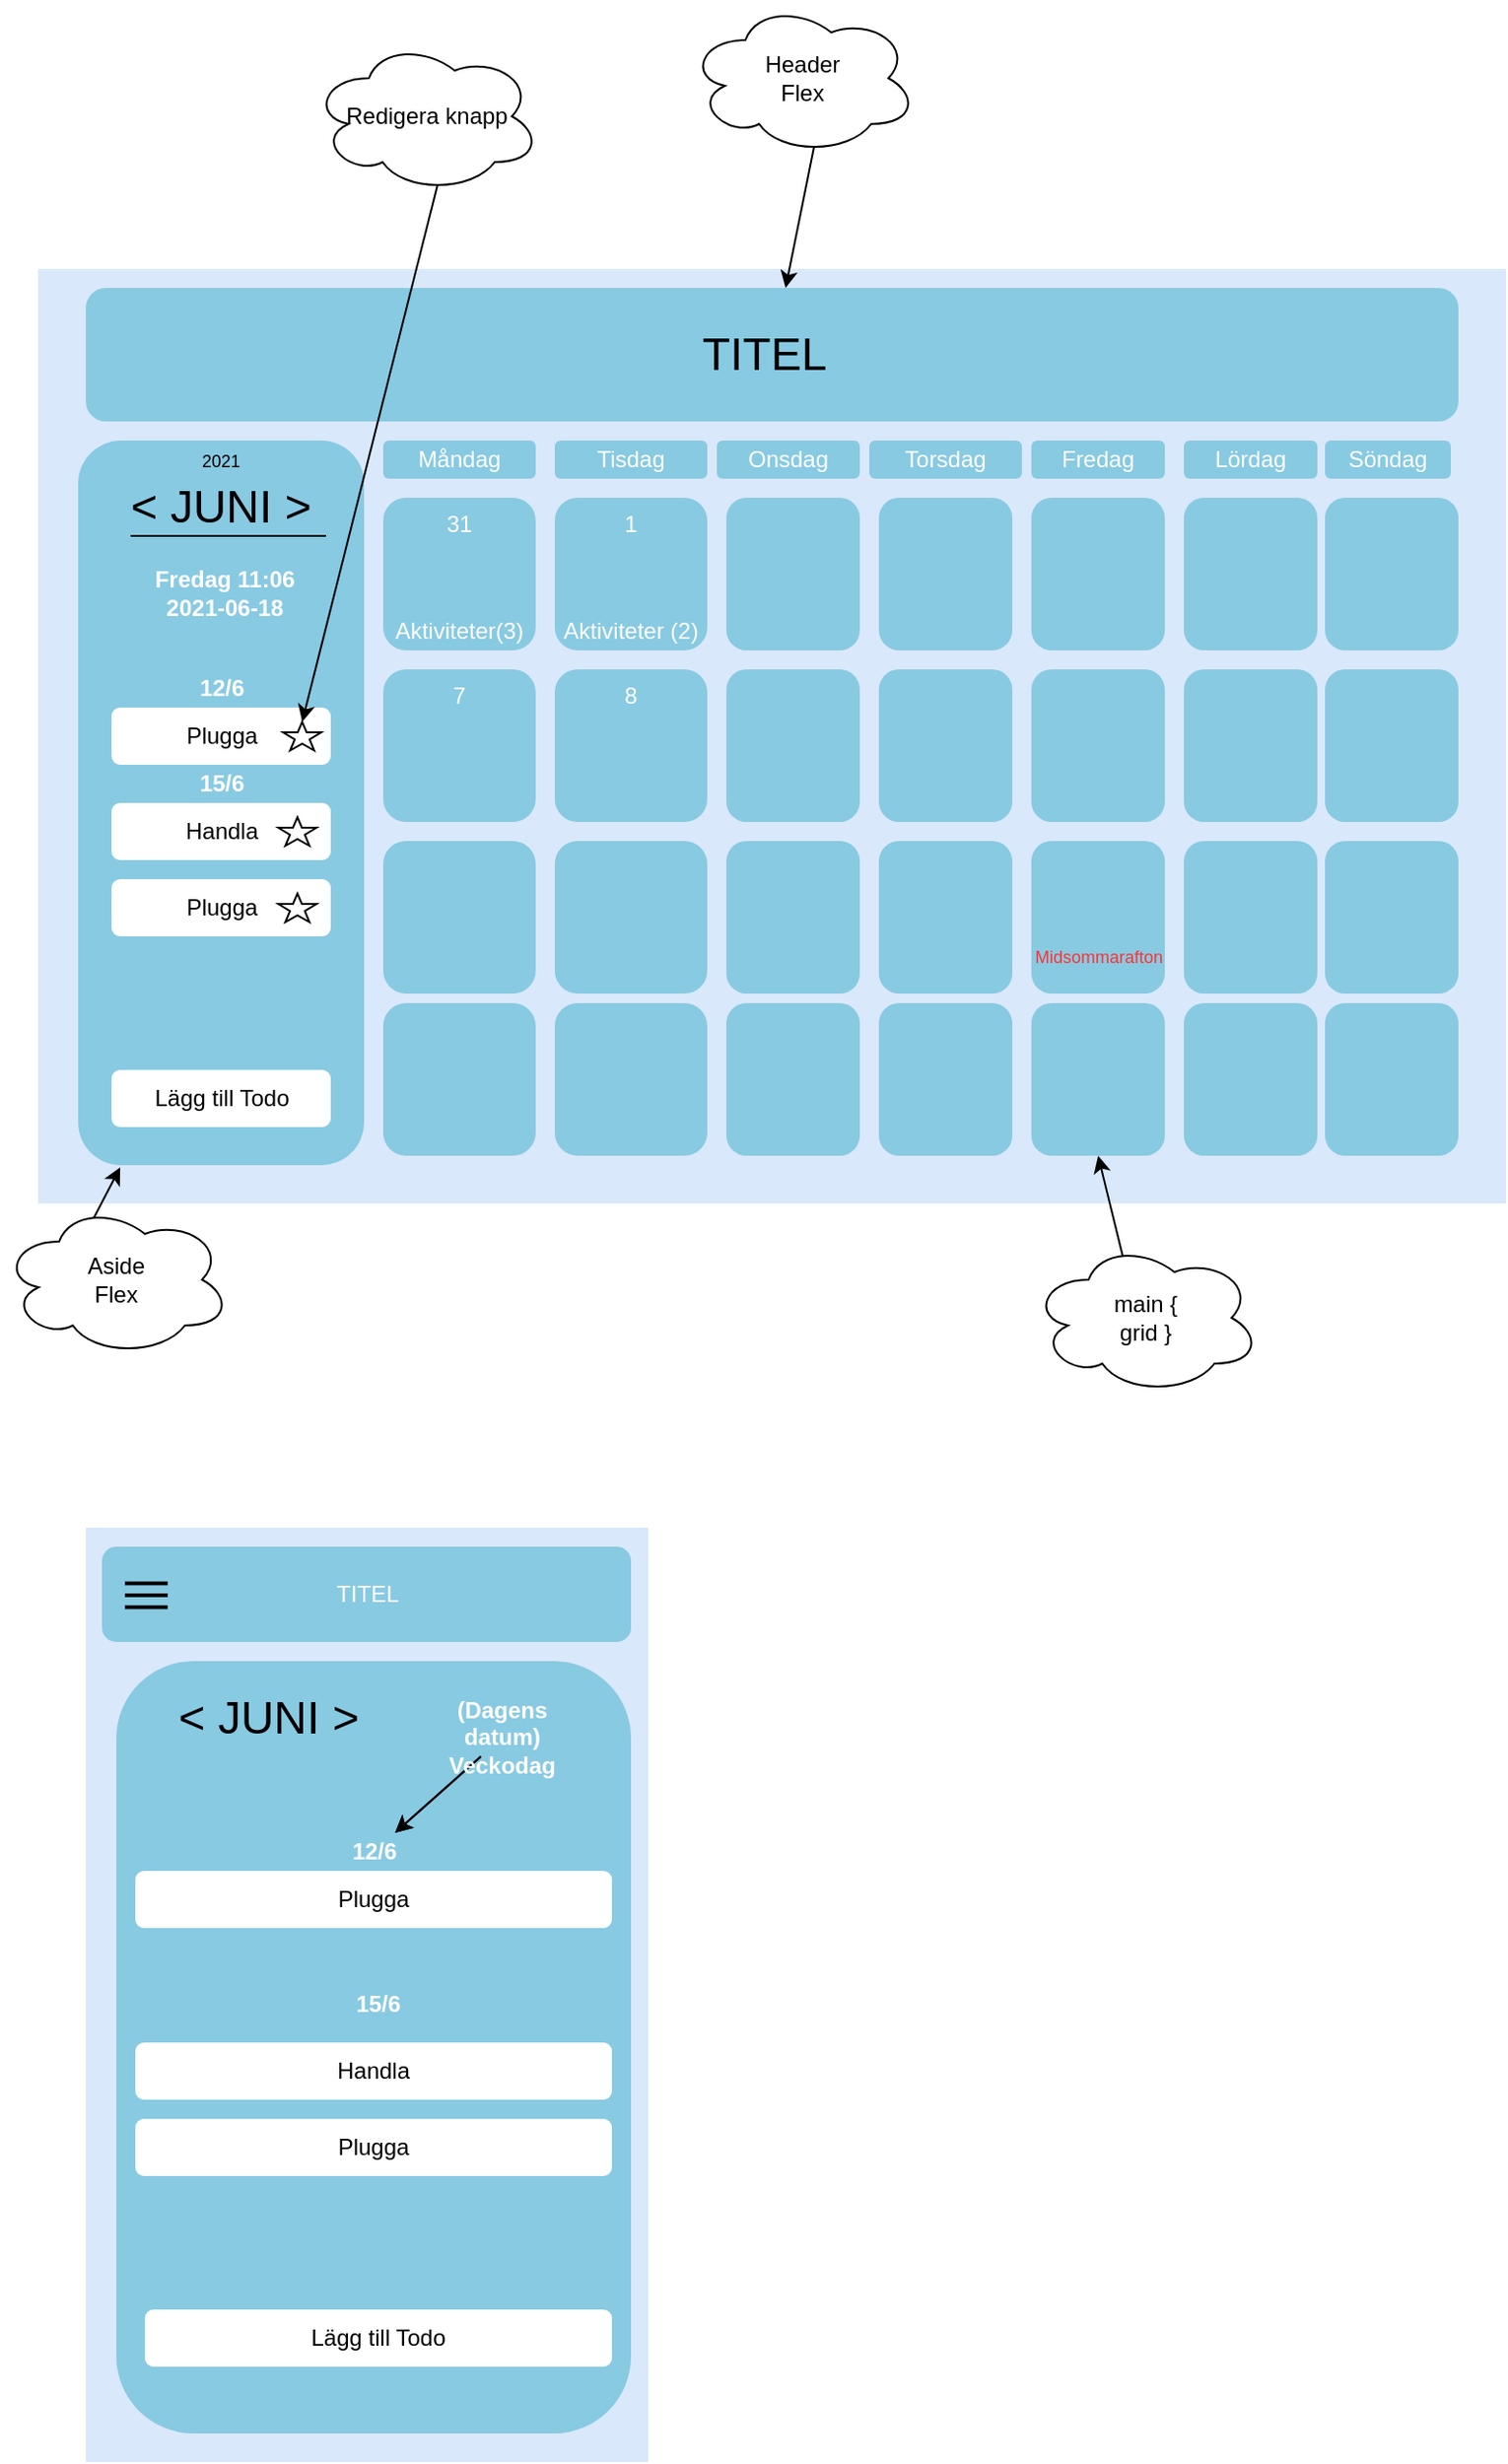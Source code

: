 <mxfile>
    <diagram id="C5RBs43oDa-KdzZeNtuy" name="Page-1">
        <mxGraphModel dx="812" dy="1770" grid="1" gridSize="10" guides="1" tooltips="1" connect="1" arrows="1" fold="1" page="1" pageScale="1" pageWidth="827" pageHeight="1169" math="0" shadow="0">
            <root>
                <mxCell id="WIyWlLk6GJQsqaUBKTNV-0"/>
                <mxCell id="WIyWlLk6GJQsqaUBKTNV-1" parent="WIyWlLk6GJQsqaUBKTNV-0"/>
                <mxCell id="9eyyFGWj-U-fY-RkSpsM-0" value="" style="rounded=0;whiteSpace=wrap;html=1;fillColor=#dae8fc;strokeColor=none;" parent="WIyWlLk6GJQsqaUBKTNV-1" vertex="1">
                    <mxGeometry x="29" y="120" width="770" height="490" as="geometry"/>
                </mxCell>
                <mxCell id="9eyyFGWj-U-fY-RkSpsM-2" value="" style="rounded=1;whiteSpace=wrap;html=1;fontColor=#ffffff;strokeColor=none;fillColor=#88CAE2;" parent="WIyWlLk6GJQsqaUBKTNV-1" vertex="1">
                    <mxGeometry x="54" y="130" width="720" height="70" as="geometry"/>
                </mxCell>
                <mxCell id="9eyyFGWj-U-fY-RkSpsM-3" value="" style="rounded=1;whiteSpace=wrap;html=1;fillColor=#88CAE2;strokeColor=none;" parent="WIyWlLk6GJQsqaUBKTNV-1" vertex="1">
                    <mxGeometry x="50" y="210" width="150" height="380" as="geometry"/>
                </mxCell>
                <mxCell id="9eyyFGWj-U-fY-RkSpsM-7" style="rounded=0;orthogonalLoop=1;jettySize=auto;html=1;exitX=0.4;exitY=0.1;exitDx=0;exitDy=0;exitPerimeter=0;entryX=0.147;entryY=1.003;entryDx=0;entryDy=0;entryPerimeter=0;" parent="WIyWlLk6GJQsqaUBKTNV-1" source="9eyyFGWj-U-fY-RkSpsM-5" target="9eyyFGWj-U-fY-RkSpsM-3" edge="1">
                    <mxGeometry relative="1" as="geometry"/>
                </mxCell>
                <mxCell id="9eyyFGWj-U-fY-RkSpsM-5" value="Aside&lt;br&gt;Flex" style="ellipse;shape=cloud;whiteSpace=wrap;html=1;" parent="WIyWlLk6GJQsqaUBKTNV-1" vertex="1">
                    <mxGeometry x="10" y="610" width="120" height="80" as="geometry"/>
                </mxCell>
                <mxCell id="9eyyFGWj-U-fY-RkSpsM-9" style="edgeStyle=none;rounded=0;orthogonalLoop=1;jettySize=auto;html=1;exitX=0.55;exitY=0.95;exitDx=0;exitDy=0;exitPerimeter=0;" parent="WIyWlLk6GJQsqaUBKTNV-1" source="9eyyFGWj-U-fY-RkSpsM-8" target="9eyyFGWj-U-fY-RkSpsM-2" edge="1">
                    <mxGeometry relative="1" as="geometry"/>
                </mxCell>
                <mxCell id="9eyyFGWj-U-fY-RkSpsM-8" value="Header&lt;br&gt;Flex" style="ellipse;shape=cloud;whiteSpace=wrap;html=1;fillColor=none;" parent="WIyWlLk6GJQsqaUBKTNV-1" vertex="1">
                    <mxGeometry x="370" y="-20" width="120" height="80" as="geometry"/>
                </mxCell>
                <mxCell id="9eyyFGWj-U-fY-RkSpsM-11" value="31" style="rounded=1;whiteSpace=wrap;html=1;fontColor=#ffffff;strokeColor=none;fillColor=#88CAE2;verticalAlign=top;" parent="WIyWlLk6GJQsqaUBKTNV-1" vertex="1">
                    <mxGeometry x="210" y="240" width="80" height="80" as="geometry"/>
                </mxCell>
                <mxCell id="9eyyFGWj-U-fY-RkSpsM-12" value="" style="rounded=1;whiteSpace=wrap;html=1;fontColor=#ffffff;strokeColor=none;fillColor=#88CAE2;" parent="WIyWlLk6GJQsqaUBKTNV-1" vertex="1">
                    <mxGeometry x="630" y="240" width="70" height="80" as="geometry"/>
                </mxCell>
                <mxCell id="9eyyFGWj-U-fY-RkSpsM-15" value="1" style="rounded=1;whiteSpace=wrap;html=1;fontColor=#ffffff;strokeColor=none;fillColor=#88CAE2;verticalAlign=top;" parent="WIyWlLk6GJQsqaUBKTNV-1" vertex="1">
                    <mxGeometry x="300" y="240" width="80" height="80" as="geometry"/>
                </mxCell>
                <mxCell id="9eyyFGWj-U-fY-RkSpsM-16" value="" style="rounded=1;whiteSpace=wrap;html=1;fontColor=#ffffff;strokeColor=none;fillColor=#88CAE2;" parent="WIyWlLk6GJQsqaUBKTNV-1" vertex="1">
                    <mxGeometry x="390" y="240" width="70" height="80" as="geometry"/>
                </mxCell>
                <mxCell id="9eyyFGWj-U-fY-RkSpsM-17" value="" style="rounded=1;whiteSpace=wrap;html=1;fontColor=#ffffff;strokeColor=none;fillColor=#88CAE2;" parent="WIyWlLk6GJQsqaUBKTNV-1" vertex="1">
                    <mxGeometry x="470" y="240" width="70" height="80" as="geometry"/>
                </mxCell>
                <mxCell id="9eyyFGWj-U-fY-RkSpsM-18" value="" style="rounded=1;whiteSpace=wrap;html=1;fontColor=#ffffff;strokeColor=none;fillColor=#88CAE2;" parent="WIyWlLk6GJQsqaUBKTNV-1" vertex="1">
                    <mxGeometry x="550" y="240" width="70" height="80" as="geometry"/>
                </mxCell>
                <mxCell id="9eyyFGWj-U-fY-RkSpsM-19" value="" style="rounded=1;whiteSpace=wrap;html=1;fontColor=#ffffff;strokeColor=none;fillColor=#88CAE2;" parent="WIyWlLk6GJQsqaUBKTNV-1" vertex="1">
                    <mxGeometry x="704" y="240" width="70" height="80" as="geometry"/>
                </mxCell>
                <mxCell id="Sfn1u4WLwsIGttq_CAU1-0" value="7" style="rounded=1;whiteSpace=wrap;html=1;fontColor=#ffffff;strokeColor=none;fillColor=#88CAE2;verticalAlign=top;" parent="WIyWlLk6GJQsqaUBKTNV-1" vertex="1">
                    <mxGeometry x="210" y="330" width="80" height="80" as="geometry"/>
                </mxCell>
                <mxCell id="Sfn1u4WLwsIGttq_CAU1-1" value="" style="rounded=1;whiteSpace=wrap;html=1;fontColor=#ffffff;strokeColor=none;fillColor=#88CAE2;" parent="WIyWlLk6GJQsqaUBKTNV-1" vertex="1">
                    <mxGeometry x="630" y="330" width="70" height="80" as="geometry"/>
                </mxCell>
                <mxCell id="Sfn1u4WLwsIGttq_CAU1-2" value="8" style="rounded=1;whiteSpace=wrap;html=1;fontColor=#ffffff;strokeColor=none;fillColor=#88CAE2;verticalAlign=top;" parent="WIyWlLk6GJQsqaUBKTNV-1" vertex="1">
                    <mxGeometry x="300" y="330" width="80" height="80" as="geometry"/>
                </mxCell>
                <mxCell id="Sfn1u4WLwsIGttq_CAU1-3" value="" style="rounded=1;whiteSpace=wrap;html=1;fontColor=#ffffff;strokeColor=none;fillColor=#88CAE2;" parent="WIyWlLk6GJQsqaUBKTNV-1" vertex="1">
                    <mxGeometry x="390" y="330" width="70" height="80" as="geometry"/>
                </mxCell>
                <mxCell id="Sfn1u4WLwsIGttq_CAU1-4" value="" style="rounded=1;whiteSpace=wrap;html=1;fontColor=#ffffff;strokeColor=none;fillColor=#88CAE2;" parent="WIyWlLk6GJQsqaUBKTNV-1" vertex="1">
                    <mxGeometry x="470" y="330" width="70" height="80" as="geometry"/>
                </mxCell>
                <mxCell id="Sfn1u4WLwsIGttq_CAU1-5" value="" style="rounded=1;whiteSpace=wrap;html=1;fontColor=#ffffff;strokeColor=none;fillColor=#88CAE2;" parent="WIyWlLk6GJQsqaUBKTNV-1" vertex="1">
                    <mxGeometry x="550" y="330" width="70" height="80" as="geometry"/>
                </mxCell>
                <mxCell id="Sfn1u4WLwsIGttq_CAU1-6" value="" style="rounded=1;whiteSpace=wrap;html=1;fontColor=#ffffff;strokeColor=none;fillColor=#88CAE2;" parent="WIyWlLk6GJQsqaUBKTNV-1" vertex="1">
                    <mxGeometry x="704" y="330" width="70" height="80" as="geometry"/>
                </mxCell>
                <mxCell id="Sfn1u4WLwsIGttq_CAU1-7" value="" style="rounded=1;whiteSpace=wrap;html=1;fontColor=#ffffff;strokeColor=none;fillColor=#88CAE2;" parent="WIyWlLk6GJQsqaUBKTNV-1" vertex="1">
                    <mxGeometry x="210" y="420" width="80" height="80" as="geometry"/>
                </mxCell>
                <mxCell id="Sfn1u4WLwsIGttq_CAU1-8" value="" style="rounded=1;whiteSpace=wrap;html=1;fontColor=#ffffff;strokeColor=none;fillColor=#88CAE2;" parent="WIyWlLk6GJQsqaUBKTNV-1" vertex="1">
                    <mxGeometry x="630" y="420" width="70" height="80" as="geometry"/>
                </mxCell>
                <mxCell id="Sfn1u4WLwsIGttq_CAU1-9" value="" style="rounded=1;whiteSpace=wrap;html=1;fontColor=#ffffff;strokeColor=none;fillColor=#88CAE2;" parent="WIyWlLk6GJQsqaUBKTNV-1" vertex="1">
                    <mxGeometry x="300" y="420" width="80" height="80" as="geometry"/>
                </mxCell>
                <mxCell id="Sfn1u4WLwsIGttq_CAU1-10" value="" style="rounded=1;whiteSpace=wrap;html=1;fontColor=#ffffff;strokeColor=none;fillColor=#88CAE2;" parent="WIyWlLk6GJQsqaUBKTNV-1" vertex="1">
                    <mxGeometry x="390" y="420" width="70" height="80" as="geometry"/>
                </mxCell>
                <mxCell id="Sfn1u4WLwsIGttq_CAU1-11" value="" style="rounded=1;whiteSpace=wrap;html=1;fontColor=#ffffff;strokeColor=none;fillColor=#88CAE2;" parent="WIyWlLk6GJQsqaUBKTNV-1" vertex="1">
                    <mxGeometry x="470" y="420" width="70" height="80" as="geometry"/>
                </mxCell>
                <mxCell id="Sfn1u4WLwsIGttq_CAU1-12" value="" style="rounded=1;whiteSpace=wrap;html=1;fontColor=#ffffff;strokeColor=none;fillColor=#88CAE2;" parent="WIyWlLk6GJQsqaUBKTNV-1" vertex="1">
                    <mxGeometry x="550" y="420" width="70" height="80" as="geometry"/>
                </mxCell>
                <mxCell id="Sfn1u4WLwsIGttq_CAU1-13" value="" style="rounded=1;whiteSpace=wrap;html=1;fontColor=#ffffff;strokeColor=none;fillColor=#88CAE2;" parent="WIyWlLk6GJQsqaUBKTNV-1" vertex="1">
                    <mxGeometry x="704" y="420" width="70" height="80" as="geometry"/>
                </mxCell>
                <mxCell id="Sfn1u4WLwsIGttq_CAU1-14" value="" style="rounded=1;whiteSpace=wrap;html=1;fontColor=#ffffff;strokeColor=none;fillColor=#88CAE2;" parent="WIyWlLk6GJQsqaUBKTNV-1" vertex="1">
                    <mxGeometry x="210" y="505" width="80" height="80" as="geometry"/>
                </mxCell>
                <mxCell id="Sfn1u4WLwsIGttq_CAU1-15" value="" style="rounded=1;whiteSpace=wrap;html=1;fontColor=#ffffff;strokeColor=none;fillColor=#88CAE2;" parent="WIyWlLk6GJQsqaUBKTNV-1" vertex="1">
                    <mxGeometry x="630" y="505" width="70" height="80" as="geometry"/>
                </mxCell>
                <mxCell id="Sfn1u4WLwsIGttq_CAU1-16" value="" style="rounded=1;whiteSpace=wrap;html=1;fontColor=#ffffff;strokeColor=none;fillColor=#88CAE2;" parent="WIyWlLk6GJQsqaUBKTNV-1" vertex="1">
                    <mxGeometry x="300" y="505" width="80" height="80" as="geometry"/>
                </mxCell>
                <mxCell id="Sfn1u4WLwsIGttq_CAU1-17" value="" style="rounded=1;whiteSpace=wrap;html=1;fontColor=#ffffff;strokeColor=none;fillColor=#88CAE2;" parent="WIyWlLk6GJQsqaUBKTNV-1" vertex="1">
                    <mxGeometry x="390" y="505" width="70" height="80" as="geometry"/>
                </mxCell>
                <mxCell id="Sfn1u4WLwsIGttq_CAU1-18" value="" style="rounded=1;whiteSpace=wrap;html=1;fontColor=#ffffff;strokeColor=none;fillColor=#88CAE2;" parent="WIyWlLk6GJQsqaUBKTNV-1" vertex="1">
                    <mxGeometry x="470" y="505" width="70" height="80" as="geometry"/>
                </mxCell>
                <mxCell id="Sfn1u4WLwsIGttq_CAU1-19" value="" style="rounded=1;whiteSpace=wrap;html=1;fontColor=#ffffff;strokeColor=none;fillColor=#88CAE2;" parent="WIyWlLk6GJQsqaUBKTNV-1" vertex="1">
                    <mxGeometry x="550" y="505" width="70" height="80" as="geometry"/>
                </mxCell>
                <mxCell id="Sfn1u4WLwsIGttq_CAU1-20" value="" style="rounded=1;whiteSpace=wrap;html=1;fontColor=#ffffff;strokeColor=none;fillColor=#88CAE2;" parent="WIyWlLk6GJQsqaUBKTNV-1" vertex="1">
                    <mxGeometry x="704" y="505" width="70" height="80" as="geometry"/>
                </mxCell>
                <mxCell id="9eyyFGWj-U-fY-RkSpsM-23" style="edgeStyle=none;rounded=0;orthogonalLoop=1;jettySize=auto;html=1;exitX=0.4;exitY=0.1;exitDx=0;exitDy=0;exitPerimeter=0;entryX=0.5;entryY=1;entryDx=0;entryDy=0;" parent="WIyWlLk6GJQsqaUBKTNV-1" source="9eyyFGWj-U-fY-RkSpsM-22" target="Sfn1u4WLwsIGttq_CAU1-19" edge="1">
                    <mxGeometry relative="1" as="geometry"/>
                </mxCell>
                <mxCell id="9eyyFGWj-U-fY-RkSpsM-22" value="main { &lt;br&gt;grid }" style="ellipse;shape=cloud;whiteSpace=wrap;html=1;fillColor=none;" parent="WIyWlLk6GJQsqaUBKTNV-1" vertex="1">
                    <mxGeometry x="550" y="630" width="120" height="80" as="geometry"/>
                </mxCell>
                <mxCell id="9eyyFGWj-U-fY-RkSpsM-25" value="Tisdag" style="rounded=1;whiteSpace=wrap;html=1;fontColor=#ffffff;strokeColor=none;fillColor=#88CAE2;" parent="WIyWlLk6GJQsqaUBKTNV-1" vertex="1">
                    <mxGeometry x="300" y="210" width="80" height="20" as="geometry"/>
                </mxCell>
                <mxCell id="9eyyFGWj-U-fY-RkSpsM-29" value="Måndag" style="rounded=1;whiteSpace=wrap;html=1;fontColor=#ffffff;strokeColor=none;fillColor=#88CAE2;" parent="WIyWlLk6GJQsqaUBKTNV-1" vertex="1">
                    <mxGeometry x="210" y="210" width="80" height="20" as="geometry"/>
                </mxCell>
                <mxCell id="9eyyFGWj-U-fY-RkSpsM-30" value="Fredag" style="rounded=1;whiteSpace=wrap;html=1;fontColor=#ffffff;strokeColor=none;fillColor=#88CAE2;" parent="WIyWlLk6GJQsqaUBKTNV-1" vertex="1">
                    <mxGeometry x="550" y="210" width="70" height="20" as="geometry"/>
                </mxCell>
                <mxCell id="9eyyFGWj-U-fY-RkSpsM-31" value="Torsdag" style="rounded=1;whiteSpace=wrap;html=1;fontColor=#ffffff;strokeColor=none;fillColor=#88CAE2;" parent="WIyWlLk6GJQsqaUBKTNV-1" vertex="1">
                    <mxGeometry x="465" y="210" width="80" height="20" as="geometry"/>
                </mxCell>
                <mxCell id="9eyyFGWj-U-fY-RkSpsM-32" value="Onsdag" style="rounded=1;whiteSpace=wrap;html=1;fontColor=#ffffff;strokeColor=none;fillColor=#88CAE2;" parent="WIyWlLk6GJQsqaUBKTNV-1" vertex="1">
                    <mxGeometry x="385" y="210" width="75" height="20" as="geometry"/>
                </mxCell>
                <mxCell id="9eyyFGWj-U-fY-RkSpsM-33" value="Söndag" style="rounded=1;whiteSpace=wrap;html=1;fontColor=#ffffff;strokeColor=none;fillColor=#88CAE2;" parent="WIyWlLk6GJQsqaUBKTNV-1" vertex="1">
                    <mxGeometry x="704" y="210" width="66" height="20" as="geometry"/>
                </mxCell>
                <mxCell id="9eyyFGWj-U-fY-RkSpsM-34" value="Lördag" style="rounded=1;whiteSpace=wrap;html=1;fontColor=#ffffff;strokeColor=none;fillColor=#88CAE2;" parent="WIyWlLk6GJQsqaUBKTNV-1" vertex="1">
                    <mxGeometry x="630" y="210" width="70" height="20" as="geometry"/>
                </mxCell>
                <mxCell id="9eyyFGWj-U-fY-RkSpsM-35" value="&lt;font color=&quot;#ffffff&quot;&gt;&lt;b&gt;Fredag 11:06&lt;br&gt;2021-06-18&lt;br&gt;&lt;/b&gt;&lt;/font&gt;" style="text;html=1;align=center;verticalAlign=middle;whiteSpace=wrap;rounded=0;" parent="WIyWlLk6GJQsqaUBKTNV-1" vertex="1">
                    <mxGeometry x="77.5" y="260" width="97.5" height="60" as="geometry"/>
                </mxCell>
                <mxCell id="9eyyFGWj-U-fY-RkSpsM-36" value="Plugga" style="rounded=1;whiteSpace=wrap;html=1;strokeColor=none;" parent="WIyWlLk6GJQsqaUBKTNV-1" vertex="1">
                    <mxGeometry x="67.5" y="350" width="115" height="30" as="geometry"/>
                </mxCell>
                <mxCell id="9eyyFGWj-U-fY-RkSpsM-37" value="Handla" style="rounded=1;whiteSpace=wrap;html=1;strokeColor=none;" parent="WIyWlLk6GJQsqaUBKTNV-1" vertex="1">
                    <mxGeometry x="67.5" y="400" width="115" height="30" as="geometry"/>
                </mxCell>
                <mxCell id="9eyyFGWj-U-fY-RkSpsM-38" value="Plugga" style="rounded=1;whiteSpace=wrap;html=1;strokeColor=none;" parent="WIyWlLk6GJQsqaUBKTNV-1" vertex="1">
                    <mxGeometry x="67.5" y="440" width="115" height="30" as="geometry"/>
                </mxCell>
                <mxCell id="9eyyFGWj-U-fY-RkSpsM-40" value="Lägg till Todo" style="rounded=1;whiteSpace=wrap;html=1;strokeColor=none;" parent="WIyWlLk6GJQsqaUBKTNV-1" vertex="1">
                    <mxGeometry x="67.5" y="540" width="115" height="30" as="geometry"/>
                </mxCell>
                <mxCell id="9eyyFGWj-U-fY-RkSpsM-42" value="&lt;font color=&quot;#ffffff&quot;&gt;&lt;b&gt;15/6&lt;/b&gt;&lt;/font&gt;" style="text;html=1;align=center;verticalAlign=middle;whiteSpace=wrap;rounded=0;" parent="WIyWlLk6GJQsqaUBKTNV-1" vertex="1">
                    <mxGeometry x="92.5" y="380" width="65" height="20" as="geometry"/>
                </mxCell>
                <mxCell id="9eyyFGWj-U-fY-RkSpsM-45" value="" style="verticalLabelPosition=bottom;verticalAlign=top;html=1;shape=mxgraph.basic.star;fillColor=none;" parent="WIyWlLk6GJQsqaUBKTNV-1" vertex="1">
                    <mxGeometry x="155" y="447.5" width="20" height="15" as="geometry"/>
                </mxCell>
                <mxCell id="9eyyFGWj-U-fY-RkSpsM-46" value="" style="verticalLabelPosition=bottom;verticalAlign=top;html=1;shape=mxgraph.basic.star;fillColor=none;" parent="WIyWlLk6GJQsqaUBKTNV-1" vertex="1">
                    <mxGeometry x="155" y="407.5" width="20" height="15" as="geometry"/>
                </mxCell>
                <mxCell id="9eyyFGWj-U-fY-RkSpsM-47" value="" style="verticalLabelPosition=bottom;verticalAlign=top;html=1;shape=mxgraph.basic.star;fillColor=none;" parent="WIyWlLk6GJQsqaUBKTNV-1" vertex="1">
                    <mxGeometry x="157.5" y="357.5" width="20" height="15" as="geometry"/>
                </mxCell>
                <mxCell id="9eyyFGWj-U-fY-RkSpsM-49" style="edgeStyle=none;rounded=0;orthogonalLoop=1;jettySize=auto;html=1;exitX=0.55;exitY=0.95;exitDx=0;exitDy=0;exitPerimeter=0;entryX=0.5;entryY=0;entryDx=0;entryDy=0;entryPerimeter=0;" parent="WIyWlLk6GJQsqaUBKTNV-1" source="9eyyFGWj-U-fY-RkSpsM-48" target="9eyyFGWj-U-fY-RkSpsM-47" edge="1">
                    <mxGeometry relative="1" as="geometry"/>
                </mxCell>
                <mxCell id="9eyyFGWj-U-fY-RkSpsM-48" value="Redigera knapp" style="ellipse;shape=cloud;whiteSpace=wrap;html=1;fillColor=none;" parent="WIyWlLk6GJQsqaUBKTNV-1" vertex="1">
                    <mxGeometry x="172.5" width="120" height="80" as="geometry"/>
                </mxCell>
                <mxCell id="Sfn1u4WLwsIGttq_CAU1-23" value="&lt;font color=&quot;#ffffff&quot;&gt;Aktiviteter(3)&lt;/font&gt;" style="text;html=1;align=center;verticalAlign=middle;whiteSpace=wrap;rounded=0;" parent="WIyWlLk6GJQsqaUBKTNV-1" vertex="1">
                    <mxGeometry x="230" y="300" width="40" height="20" as="geometry"/>
                </mxCell>
                <mxCell id="9eyyFGWj-U-fY-RkSpsM-50" value="&lt;font color=&quot;#ffffff&quot;&gt;Aktiviteter (2)&lt;/font&gt;" style="text;html=1;strokeColor=none;fillColor=none;align=center;verticalAlign=middle;whiteSpace=wrap;rounded=0;" parent="WIyWlLk6GJQsqaUBKTNV-1" vertex="1">
                    <mxGeometry x="295" y="300" width="90" height="20" as="geometry"/>
                </mxCell>
                <mxCell id="Sfn1u4WLwsIGttq_CAU1-24" value="&lt;font style=&quot;font-size: 9px&quot;&gt;2021&lt;/font&gt;&lt;br&gt;&amp;lt; JUNI &amp;gt;" style="text;html=1;strokeColor=none;fillColor=none;align=center;verticalAlign=middle;whiteSpace=wrap;rounded=0;fontSize=24;" parent="WIyWlLk6GJQsqaUBKTNV-1" vertex="1">
                    <mxGeometry x="75" y="200" width="100" height="60" as="geometry"/>
                </mxCell>
                <mxCell id="Sfn1u4WLwsIGttq_CAU1-25" value="" style="rounded=0;whiteSpace=wrap;html=1;fillColor=#dae8fc;strokeColor=none;" parent="WIyWlLk6GJQsqaUBKTNV-1" vertex="1">
                    <mxGeometry x="54" y="780" width="295" height="490" as="geometry"/>
                </mxCell>
                <mxCell id="9eyyFGWj-U-fY-RkSpsM-60" value="TITEL" style="text;html=1;strokeColor=none;fillColor=none;align=center;verticalAlign=middle;whiteSpace=wrap;rounded=0;fontSize=24;" parent="WIyWlLk6GJQsqaUBKTNV-1" vertex="1">
                    <mxGeometry x="360" y="135" width="100" height="60" as="geometry"/>
                </mxCell>
                <mxCell id="Sfn1u4WLwsIGttq_CAU1-28" value="TITEL" style="rounded=1;whiteSpace=wrap;html=1;fontColor=#ffffff;strokeColor=none;fillColor=#88CAE2;" parent="WIyWlLk6GJQsqaUBKTNV-1" vertex="1">
                    <mxGeometry x="62.5" y="790" width="277.5" height="50" as="geometry"/>
                </mxCell>
                <mxCell id="Sfn1u4WLwsIGttq_CAU1-30" value="|||" style="text;html=1;strokeColor=none;fillColor=none;align=center;verticalAlign=middle;whiteSpace=wrap;rounded=0;fontSize=24;rotation=90;" parent="WIyWlLk6GJQsqaUBKTNV-1" vertex="1">
                    <mxGeometry x="67.5" y="805" width="40" height="20" as="geometry"/>
                </mxCell>
                <mxCell id="9eyyFGWj-U-fY-RkSpsM-61" value="&lt;font color=&quot;#ffffff&quot;&gt;&lt;b&gt;12/6&lt;/b&gt;&lt;/font&gt;" style="text;html=1;align=center;verticalAlign=middle;whiteSpace=wrap;rounded=0;" parent="WIyWlLk6GJQsqaUBKTNV-1" vertex="1">
                    <mxGeometry x="92.5" y="330" width="65" height="20" as="geometry"/>
                </mxCell>
                <mxCell id="9eyyFGWj-U-fY-RkSpsM-62" value="&lt;font color=&quot;#ff3333&quot; style=&quot;font-size: 9px&quot;&gt;Midsommarafton&lt;/font&gt;" style="text;html=1;strokeColor=none;fillColor=none;align=center;verticalAlign=middle;whiteSpace=wrap;rounded=0;" parent="WIyWlLk6GJQsqaUBKTNV-1" vertex="1">
                    <mxGeometry x="567.5" y="470" width="35" height="20" as="geometry"/>
                </mxCell>
                <mxCell id="9eyyFGWj-U-fY-RkSpsM-70" value="" style="rounded=1;whiteSpace=wrap;html=1;fillColor=#88CAE2;strokeColor=none;" parent="WIyWlLk6GJQsqaUBKTNV-1" vertex="1">
                    <mxGeometry x="70" y="850" width="270" height="405" as="geometry"/>
                </mxCell>
                <mxCell id="9eyyFGWj-U-fY-RkSpsM-66" value="Plugga" style="rounded=1;whiteSpace=wrap;html=1;strokeColor=none;" parent="WIyWlLk6GJQsqaUBKTNV-1" vertex="1">
                    <mxGeometry x="80" y="960" width="250" height="30" as="geometry"/>
                </mxCell>
                <mxCell id="9eyyFGWj-U-fY-RkSpsM-68" value="&lt;font color=&quot;#ffffff&quot;&gt;&lt;b&gt;12/6&lt;/b&gt;&lt;/font&gt;" style="text;html=1;align=center;verticalAlign=middle;whiteSpace=wrap;rounded=0;" parent="WIyWlLk6GJQsqaUBKTNV-1" vertex="1">
                    <mxGeometry x="172.5" y="940" width="65" height="20" as="geometry"/>
                </mxCell>
                <mxCell id="9eyyFGWj-U-fY-RkSpsM-69" value="&lt;font color=&quot;#ffffff&quot;&gt;&lt;b&gt;15/6&lt;/b&gt;&lt;/font&gt;" style="text;html=1;align=center;verticalAlign=middle;whiteSpace=wrap;rounded=0;" parent="WIyWlLk6GJQsqaUBKTNV-1" vertex="1">
                    <mxGeometry x="175" y="1020" width="65" height="20" as="geometry"/>
                </mxCell>
                <mxCell id="9eyyFGWj-U-fY-RkSpsM-65" value="Handla" style="rounded=1;whiteSpace=wrap;html=1;strokeColor=none;" parent="WIyWlLk6GJQsqaUBKTNV-1" vertex="1">
                    <mxGeometry x="80" y="1050" width="250" height="30" as="geometry"/>
                </mxCell>
                <mxCell id="9eyyFGWj-U-fY-RkSpsM-64" value="Plugga" style="rounded=1;whiteSpace=wrap;html=1;strokeColor=none;" parent="WIyWlLk6GJQsqaUBKTNV-1" vertex="1">
                    <mxGeometry x="80" y="1090" width="250" height="30" as="geometry"/>
                </mxCell>
                <mxCell id="9eyyFGWj-U-fY-RkSpsM-63" value="Lägg till Todo" style="rounded=1;whiteSpace=wrap;html=1;strokeColor=none;" parent="WIyWlLk6GJQsqaUBKTNV-1" vertex="1">
                    <mxGeometry x="85" y="1190" width="245" height="30" as="geometry"/>
                </mxCell>
                <mxCell id="Sfn1u4WLwsIGttq_CAU1-27" value="&amp;lt; JUNI &amp;gt;" style="text;html=1;strokeColor=none;fillColor=none;align=center;verticalAlign=middle;whiteSpace=wrap;rounded=0;fontSize=24;" parent="WIyWlLk6GJQsqaUBKTNV-1" vertex="1">
                    <mxGeometry x="100" y="850" width="100" height="60" as="geometry"/>
                </mxCell>
                <mxCell id="9eyyFGWj-U-fY-RkSpsM-71" value="" style="edgeStyle=none;rounded=0;orthogonalLoop=1;jettySize=auto;html=1;" parent="WIyWlLk6GJQsqaUBKTNV-1" source="Sfn1u4WLwsIGttq_CAU1-29" target="9eyyFGWj-U-fY-RkSpsM-68" edge="1">
                    <mxGeometry relative="1" as="geometry"/>
                </mxCell>
                <mxCell id="9eyyFGWj-U-fY-RkSpsM-72" value="" style="edgeStyle=none;rounded=0;orthogonalLoop=1;jettySize=auto;html=1;" parent="WIyWlLk6GJQsqaUBKTNV-1" source="Sfn1u4WLwsIGttq_CAU1-29" target="9eyyFGWj-U-fY-RkSpsM-68" edge="1">
                    <mxGeometry relative="1" as="geometry"/>
                </mxCell>
                <mxCell id="Sfn1u4WLwsIGttq_CAU1-29" value="&lt;font color=&quot;#ffffff&quot;&gt;&lt;b&gt;(Dagens datum)&lt;br&gt;Veckodag&lt;br&gt;&lt;/b&gt;&lt;/font&gt;" style="text;html=1;align=center;verticalAlign=middle;whiteSpace=wrap;rounded=0;" parent="WIyWlLk6GJQsqaUBKTNV-1" vertex="1">
                    <mxGeometry x="240" y="880" width="65" height="20" as="geometry"/>
                </mxCell>
                <mxCell id="1" value="" style="endArrow=none;html=1;exitX=0;exitY=0;exitDx=0;exitDy=0;" edge="1" parent="WIyWlLk6GJQsqaUBKTNV-1" source="9eyyFGWj-U-fY-RkSpsM-35">
                    <mxGeometry width="50" height="50" relative="1" as="geometry">
                        <mxPoint x="130" y="310" as="sourcePoint"/>
                        <mxPoint x="180" y="260" as="targetPoint"/>
                    </mxGeometry>
                </mxCell>
            </root>
        </mxGraphModel>
    </diagram>
</mxfile>